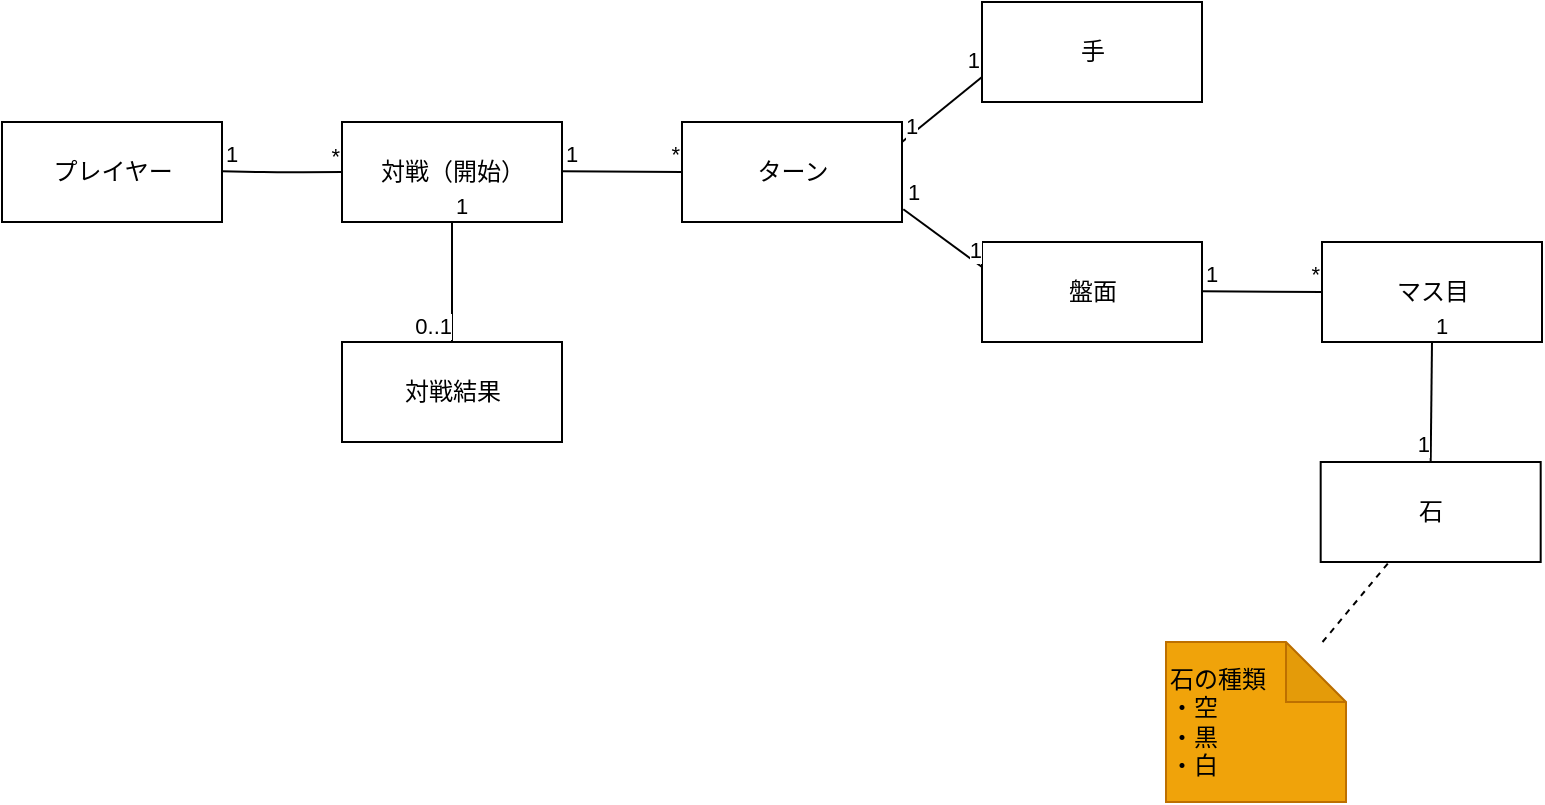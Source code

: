 <mxfile>
    <diagram id="7cu_yQt_U_AjeYKjxFLi" name="ページ1">
        <mxGraphModel dx="910" dy="794" grid="1" gridSize="10" guides="1" tooltips="1" connect="1" arrows="1" fold="1" page="1" pageScale="1" pageWidth="827" pageHeight="1169" math="0" shadow="0">
            <root>
                <mxCell id="0"/>
                <mxCell id="1" parent="0"/>
                <mxCell id="2" value="プレイヤー" style="html=1;" vertex="1" parent="1">
                    <mxGeometry x="28" y="150" width="110" height="50" as="geometry"/>
                </mxCell>
                <mxCell id="3" value="対戦（開始）" style="html=1;" vertex="1" parent="1">
                    <mxGeometry x="198" y="150" width="110" height="50" as="geometry"/>
                </mxCell>
                <mxCell id="4" value="ターン" style="html=1;" vertex="1" parent="1">
                    <mxGeometry x="368" y="150" width="110" height="50" as="geometry"/>
                </mxCell>
                <mxCell id="7" value="" style="endArrow=none;html=1;edgeStyle=orthogonalEdgeStyle;entryX=0;entryY=0.5;entryDx=0;entryDy=0;" edge="1" parent="1" target="3">
                    <mxGeometry relative="1" as="geometry">
                        <mxPoint x="138" y="174.66" as="sourcePoint"/>
                        <mxPoint x="298" y="174.66" as="targetPoint"/>
                    </mxGeometry>
                </mxCell>
                <mxCell id="8" value="1" style="edgeLabel;resizable=0;html=1;align=left;verticalAlign=bottom;" connectable="0" vertex="1" parent="7">
                    <mxGeometry x="-1" relative="1" as="geometry"/>
                </mxCell>
                <mxCell id="9" value="*" style="edgeLabel;resizable=0;html=1;align=right;verticalAlign=bottom;" connectable="0" vertex="1" parent="7">
                    <mxGeometry x="1" relative="1" as="geometry"/>
                </mxCell>
                <mxCell id="10" value="" style="endArrow=none;html=1;entryX=0;entryY=0.5;entryDx=0;entryDy=0;" edge="1" parent="1" target="4">
                    <mxGeometry relative="1" as="geometry">
                        <mxPoint x="308" y="174.66" as="sourcePoint"/>
                        <mxPoint x="368" y="175" as="targetPoint"/>
                    </mxGeometry>
                </mxCell>
                <mxCell id="11" value="1" style="edgeLabel;resizable=0;html=1;align=left;verticalAlign=bottom;" connectable="0" vertex="1" parent="10">
                    <mxGeometry x="-1" relative="1" as="geometry"/>
                </mxCell>
                <mxCell id="12" value="*" style="edgeLabel;resizable=0;html=1;align=right;verticalAlign=bottom;" connectable="0" vertex="1" parent="10">
                    <mxGeometry x="1" relative="1" as="geometry"/>
                </mxCell>
                <mxCell id="13" value="対戦結果" style="html=1;" vertex="1" parent="1">
                    <mxGeometry x="198" y="260" width="110" height="50" as="geometry"/>
                </mxCell>
                <mxCell id="14" value="" style="endArrow=none;html=1;entryX=0.5;entryY=0;entryDx=0;entryDy=0;exitX=0.5;exitY=1;exitDx=0;exitDy=0;" edge="1" parent="1" source="3" target="13">
                    <mxGeometry relative="1" as="geometry">
                        <mxPoint x="318" y="184.66" as="sourcePoint"/>
                        <mxPoint x="378" y="185" as="targetPoint"/>
                    </mxGeometry>
                </mxCell>
                <mxCell id="15" value="1" style="edgeLabel;resizable=0;html=1;align=left;verticalAlign=bottom;" connectable="0" vertex="1" parent="14">
                    <mxGeometry x="-1" relative="1" as="geometry"/>
                </mxCell>
                <mxCell id="16" value="0..1" style="edgeLabel;resizable=0;html=1;align=right;verticalAlign=bottom;" connectable="0" vertex="1" parent="14">
                    <mxGeometry x="1" relative="1" as="geometry"/>
                </mxCell>
                <mxCell id="17" value="手" style="html=1;" vertex="1" parent="1">
                    <mxGeometry x="518" y="90" width="110" height="50" as="geometry"/>
                </mxCell>
                <mxCell id="18" value="" style="endArrow=none;html=1;entryX=0;entryY=0.75;entryDx=0;entryDy=0;" edge="1" parent="1" target="17">
                    <mxGeometry relative="1" as="geometry">
                        <mxPoint x="478" y="160" as="sourcePoint"/>
                        <mxPoint x="518" y="115" as="targetPoint"/>
                    </mxGeometry>
                </mxCell>
                <mxCell id="19" value="1" style="edgeLabel;resizable=0;html=1;align=left;verticalAlign=bottom;" connectable="0" vertex="1" parent="18">
                    <mxGeometry x="-1" relative="1" as="geometry"/>
                </mxCell>
                <mxCell id="20" value="1" style="edgeLabel;resizable=0;html=1;align=right;verticalAlign=bottom;" connectable="0" vertex="1" parent="18">
                    <mxGeometry x="1" relative="1" as="geometry"/>
                </mxCell>
                <mxCell id="21" value="盤面" style="html=1;" vertex="1" parent="1">
                    <mxGeometry x="518" y="210" width="110" height="50" as="geometry"/>
                </mxCell>
                <mxCell id="22" value="" style="endArrow=none;html=1;entryX=0;entryY=0.25;entryDx=0;entryDy=0;exitX=1.006;exitY=0.872;exitDx=0;exitDy=0;exitPerimeter=0;" edge="1" parent="1" target="21" source="4">
                    <mxGeometry relative="1" as="geometry">
                        <mxPoint x="478" y="280" as="sourcePoint"/>
                        <mxPoint x="518" y="235" as="targetPoint"/>
                    </mxGeometry>
                </mxCell>
                <mxCell id="23" value="1" style="edgeLabel;resizable=0;html=1;align=left;verticalAlign=bottom;" connectable="0" vertex="1" parent="22">
                    <mxGeometry x="-1" relative="1" as="geometry"/>
                </mxCell>
                <mxCell id="24" value="1" style="edgeLabel;resizable=0;html=1;align=right;verticalAlign=bottom;" connectable="0" vertex="1" parent="22">
                    <mxGeometry x="1" relative="1" as="geometry"/>
                </mxCell>
                <mxCell id="25" value="マス目" style="html=1;" vertex="1" parent="1">
                    <mxGeometry x="688" y="210" width="110" height="50" as="geometry"/>
                </mxCell>
                <mxCell id="26" value="" style="endArrow=none;html=1;entryX=0;entryY=0.5;entryDx=0;entryDy=0;" edge="1" parent="1" target="25">
                    <mxGeometry relative="1" as="geometry">
                        <mxPoint x="628" y="234.66" as="sourcePoint"/>
                        <mxPoint x="688" y="235" as="targetPoint"/>
                    </mxGeometry>
                </mxCell>
                <mxCell id="27" value="1" style="edgeLabel;resizable=0;html=1;align=left;verticalAlign=bottom;" connectable="0" vertex="1" parent="26">
                    <mxGeometry x="-1" relative="1" as="geometry"/>
                </mxCell>
                <mxCell id="28" value="*" style="edgeLabel;resizable=0;html=1;align=right;verticalAlign=bottom;" connectable="0" vertex="1" parent="26">
                    <mxGeometry x="1" relative="1" as="geometry"/>
                </mxCell>
                <mxCell id="31" value="石" style="html=1;" vertex="1" parent="1">
                    <mxGeometry x="687.34" y="320" width="110" height="50" as="geometry"/>
                </mxCell>
                <mxCell id="32" value="" style="endArrow=none;html=1;exitX=0.5;exitY=1;exitDx=0;exitDy=0;entryX=0.5;entryY=0;entryDx=0;entryDy=0;" edge="1" parent="1" target="31" source="25">
                    <mxGeometry relative="1" as="geometry">
                        <mxPoint x="627.34" y="344.66" as="sourcePoint"/>
                        <mxPoint x="680" y="300" as="targetPoint"/>
                    </mxGeometry>
                </mxCell>
                <mxCell id="33" value="1" style="edgeLabel;resizable=0;html=1;align=left;verticalAlign=bottom;" connectable="0" vertex="1" parent="32">
                    <mxGeometry x="-1" relative="1" as="geometry"/>
                </mxCell>
                <mxCell id="34" value="1" style="edgeLabel;resizable=0;html=1;align=right;verticalAlign=bottom;" connectable="0" vertex="1" parent="32">
                    <mxGeometry x="1" relative="1" as="geometry"/>
                </mxCell>
                <mxCell id="40" value="" style="edgeStyle=none;html=1;endArrow=none;endFill=0;dashed=1;" edge="1" parent="1" source="39" target="31">
                    <mxGeometry relative="1" as="geometry"/>
                </mxCell>
                <mxCell id="39" value="石の種類&lt;br&gt;・空&lt;br&gt;・黒&lt;br&gt;・白" style="shape=note;whiteSpace=wrap;html=1;backgroundOutline=1;darkOpacity=0.05;fillColor=#f0a30a;fontColor=#000000;strokeColor=#BD7000;align=left;" vertex="1" parent="1">
                    <mxGeometry x="610" y="410" width="90" height="80" as="geometry"/>
                </mxCell>
            </root>
        </mxGraphModel>
    </diagram>
</mxfile>
